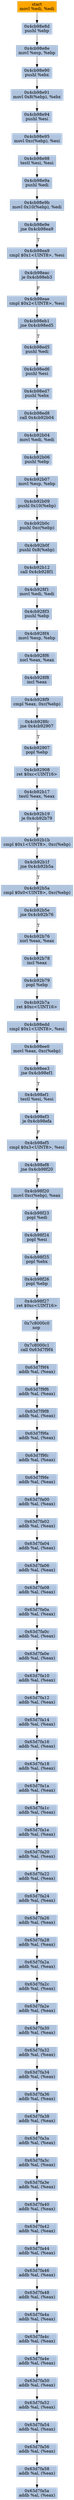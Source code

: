 digraph G {
node[shape=rectangle,style=filled,fillcolor=lightsteelblue,color=lightsteelblue]
bgcolor="transparent"
a0x4cb98e8bmovl_edi_edi[label="start\nmovl %edi, %edi",color="lightgrey",fillcolor="orange"];
a0x4cb98e8dpushl_ebp[label="0x4cb98e8d\npushl %ebp"];
a0x4cb98e8emovl_esp_ebp[label="0x4cb98e8e\nmovl %esp, %ebp"];
a0x4cb98e90pushl_ebx[label="0x4cb98e90\npushl %ebx"];
a0x4cb98e91movl_0x8ebp__ebx[label="0x4cb98e91\nmovl 0x8(%ebp), %ebx"];
a0x4cb98e94pushl_esi[label="0x4cb98e94\npushl %esi"];
a0x4cb98e95movl_0xcebp__esi[label="0x4cb98e95\nmovl 0xc(%ebp), %esi"];
a0x4cb98e98testl_esi_esi[label="0x4cb98e98\ntestl %esi, %esi"];
a0x4cb98e9apushl_edi[label="0x4cb98e9a\npushl %edi"];
a0x4cb98e9bmovl_0x10ebp__edi[label="0x4cb98e9b\nmovl 0x10(%ebp), %edi"];
a0x4cb98e9ejne_0x4cb98ea9[label="0x4cb98e9e\njne 0x4cb98ea9"];
a0x4cb98ea9cmpl_0x1UINT8_esi[label="0x4cb98ea9\ncmpl $0x1<UINT8>, %esi"];
a0x4cb98eacje_0x4cb98eb3[label="0x4cb98eac\nje 0x4cb98eb3"];
a0x4cb98eaecmpl_0x2UINT8_esi[label="0x4cb98eae\ncmpl $0x2<UINT8>, %esi"];
a0x4cb98eb1jne_0x4cb98ed5[label="0x4cb98eb1\njne 0x4cb98ed5"];
a0x4cb98ed5pushl_edi[label="0x4cb98ed5\npushl %edi"];
a0x4cb98ed6pushl_esi[label="0x4cb98ed6\npushl %esi"];
a0x4cb98ed7pushl_ebx[label="0x4cb98ed7\npushl %ebx"];
a0x4cb98ed8call_0x4cb92b04[label="0x4cb98ed8\ncall 0x4cb92b04"];
a0x4cb92b04movl_edi_edi[label="0x4cb92b04\nmovl %edi, %edi"];
a0x4cb92b06pushl_ebp[label="0x4cb92b06\npushl %ebp"];
a0x4cb92b07movl_esp_ebp[label="0x4cb92b07\nmovl %esp, %ebp"];
a0x4cb92b09pushl_0x10ebp_[label="0x4cb92b09\npushl 0x10(%ebp)"];
a0x4cb92b0cpushl_0xcebp_[label="0x4cb92b0c\npushl 0xc(%ebp)"];
a0x4cb92b0fpushl_0x8ebp_[label="0x4cb92b0f\npushl 0x8(%ebp)"];
a0x4cb92b12call_0x4cb928f1[label="0x4cb92b12\ncall 0x4cb928f1"];
a0x4cb928f1movl_edi_edi[label="0x4cb928f1\nmovl %edi, %edi"];
a0x4cb928f3pushl_ebp[label="0x4cb928f3\npushl %ebp"];
a0x4cb928f4movl_esp_ebp[label="0x4cb928f4\nmovl %esp, %ebp"];
a0x4cb928f6xorl_eax_eax[label="0x4cb928f6\nxorl %eax, %eax"];
a0x4cb928f8incl_eax[label="0x4cb928f8\nincl %eax"];
a0x4cb928f9cmpl_eax_0xcebp_[label="0x4cb928f9\ncmpl %eax, 0xc(%ebp)"];
a0x4cb928fcjne_0x4cb92907[label="0x4cb928fc\njne 0x4cb92907"];
a0x4cb92907popl_ebp[label="0x4cb92907\npopl %ebp"];
a0x4cb92908ret_0xcUINT16[label="0x4cb92908\nret $0xc<UINT16>"];
a0x4cb92b17testl_eax_eax[label="0x4cb92b17\ntestl %eax, %eax"];
a0x4cb92b19je_0x4cb92b79[label="0x4cb92b19\nje 0x4cb92b79"];
a0x4cb92b1bcmpl_0x1UINT8_0xcebp_[label="0x4cb92b1b\ncmpl $0x1<UINT8>, 0xc(%ebp)"];
a0x4cb92b1fjne_0x4cb92b5a[label="0x4cb92b1f\njne 0x4cb92b5a"];
a0x4cb92b5acmpl_0x0UINT8_0xcebp_[label="0x4cb92b5a\ncmpl $0x0<UINT8>, 0xc(%ebp)"];
a0x4cb92b5ejne_0x4cb92b76[label="0x4cb92b5e\njne 0x4cb92b76"];
a0x4cb92b76xorl_eax_eax[label="0x4cb92b76\nxorl %eax, %eax"];
a0x4cb92b78incl_eax[label="0x4cb92b78\nincl %eax"];
a0x4cb92b79popl_ebp[label="0x4cb92b79\npopl %ebp"];
a0x4cb92b7aret_0xcUINT16[label="0x4cb92b7a\nret $0xc<UINT16>"];
a0x4cb98eddcmpl_0x1UINT8_esi[label="0x4cb98edd\ncmpl $0x1<UINT8>, %esi"];
a0x4cb98ee0movl_eax_0xcebp_[label="0x4cb98ee0\nmovl %eax, 0xc(%ebp)"];
a0x4cb98ee3jne_0x4cb98ef1[label="0x4cb98ee3\njne 0x4cb98ef1"];
a0x4cb98ef1testl_esi_esi[label="0x4cb98ef1\ntestl %esi, %esi"];
a0x4cb98ef3je_0x4cb98efa[label="0x4cb98ef3\nje 0x4cb98efa"];
a0x4cb98ef5cmpl_0x3UINT8_esi[label="0x4cb98ef5\ncmpl $0x3<UINT8>, %esi"];
a0x4cb98ef8jne_0x4cb98f20[label="0x4cb98ef8\njne 0x4cb98f20"];
a0x4cb98f20movl_0xcebp__eax[label="0x4cb98f20\nmovl 0xc(%ebp), %eax"];
a0x4cb98f23popl_edi[label="0x4cb98f23\npopl %edi"];
a0x4cb98f24popl_esi[label="0x4cb98f24\npopl %esi"];
a0x4cb98f25popl_ebx[label="0x4cb98f25\npopl %ebx"];
a0x4cb98f26popl_ebp[label="0x4cb98f26\npopl %ebp"];
a0x4cb98f27ret_0xcUINT16[label="0x4cb98f27\nret $0xc<UINT16>"];
a0x7c8000c0nop_[label="0x7c8000c0\nnop "];
a0x7c8000c1call_0x63d7f9f4[label="0x7c8000c1\ncall 0x63d7f9f4"];
a0x63d7f9f4addb_al_eax_[label="0x63d7f9f4\naddb %al, (%eax)"];
a0x63d7f9f6addb_al_eax_[label="0x63d7f9f6\naddb %al, (%eax)"];
a0x63d7f9f8addb_al_eax_[label="0x63d7f9f8\naddb %al, (%eax)"];
a0x63d7f9faaddb_al_eax_[label="0x63d7f9fa\naddb %al, (%eax)"];
a0x63d7f9fcaddb_al_eax_[label="0x63d7f9fc\naddb %al, (%eax)"];
a0x63d7f9feaddb_al_eax_[label="0x63d7f9fe\naddb %al, (%eax)"];
a0x63d7fa00addb_al_eax_[label="0x63d7fa00\naddb %al, (%eax)"];
a0x63d7fa02addb_al_eax_[label="0x63d7fa02\naddb %al, (%eax)"];
a0x63d7fa04addb_al_eax_[label="0x63d7fa04\naddb %al, (%eax)"];
a0x63d7fa06addb_al_eax_[label="0x63d7fa06\naddb %al, (%eax)"];
a0x63d7fa08addb_al_eax_[label="0x63d7fa08\naddb %al, (%eax)"];
a0x63d7fa0aaddb_al_eax_[label="0x63d7fa0a\naddb %al, (%eax)"];
a0x63d7fa0caddb_al_eax_[label="0x63d7fa0c\naddb %al, (%eax)"];
a0x63d7fa0eaddb_al_eax_[label="0x63d7fa0e\naddb %al, (%eax)"];
a0x63d7fa10addb_al_eax_[label="0x63d7fa10\naddb %al, (%eax)"];
a0x63d7fa12addb_al_eax_[label="0x63d7fa12\naddb %al, (%eax)"];
a0x63d7fa14addb_al_eax_[label="0x63d7fa14\naddb %al, (%eax)"];
a0x63d7fa16addb_al_eax_[label="0x63d7fa16\naddb %al, (%eax)"];
a0x63d7fa18addb_al_eax_[label="0x63d7fa18\naddb %al, (%eax)"];
a0x63d7fa1aaddb_al_eax_[label="0x63d7fa1a\naddb %al, (%eax)"];
a0x63d7fa1caddb_al_eax_[label="0x63d7fa1c\naddb %al, (%eax)"];
a0x63d7fa1eaddb_al_eax_[label="0x63d7fa1e\naddb %al, (%eax)"];
a0x63d7fa20addb_al_eax_[label="0x63d7fa20\naddb %al, (%eax)"];
a0x63d7fa22addb_al_eax_[label="0x63d7fa22\naddb %al, (%eax)"];
a0x63d7fa24addb_al_eax_[label="0x63d7fa24\naddb %al, (%eax)"];
a0x63d7fa26addb_al_eax_[label="0x63d7fa26\naddb %al, (%eax)"];
a0x63d7fa28addb_al_eax_[label="0x63d7fa28\naddb %al, (%eax)"];
a0x63d7fa2aaddb_al_eax_[label="0x63d7fa2a\naddb %al, (%eax)"];
a0x63d7fa2caddb_al_eax_[label="0x63d7fa2c\naddb %al, (%eax)"];
a0x63d7fa2eaddb_al_eax_[label="0x63d7fa2e\naddb %al, (%eax)"];
a0x63d7fa30addb_al_eax_[label="0x63d7fa30\naddb %al, (%eax)"];
a0x63d7fa32addb_al_eax_[label="0x63d7fa32\naddb %al, (%eax)"];
a0x63d7fa34addb_al_eax_[label="0x63d7fa34\naddb %al, (%eax)"];
a0x63d7fa36addb_al_eax_[label="0x63d7fa36\naddb %al, (%eax)"];
a0x63d7fa38addb_al_eax_[label="0x63d7fa38\naddb %al, (%eax)"];
a0x63d7fa3aaddb_al_eax_[label="0x63d7fa3a\naddb %al, (%eax)"];
a0x63d7fa3caddb_al_eax_[label="0x63d7fa3c\naddb %al, (%eax)"];
a0x63d7fa3eaddb_al_eax_[label="0x63d7fa3e\naddb %al, (%eax)"];
a0x63d7fa40addb_al_eax_[label="0x63d7fa40\naddb %al, (%eax)"];
a0x63d7fa42addb_al_eax_[label="0x63d7fa42\naddb %al, (%eax)"];
a0x63d7fa44addb_al_eax_[label="0x63d7fa44\naddb %al, (%eax)"];
a0x63d7fa46addb_al_eax_[label="0x63d7fa46\naddb %al, (%eax)"];
a0x63d7fa48addb_al_eax_[label="0x63d7fa48\naddb %al, (%eax)"];
a0x63d7fa4aaddb_al_eax_[label="0x63d7fa4a\naddb %al, (%eax)"];
a0x63d7fa4caddb_al_eax_[label="0x63d7fa4c\naddb %al, (%eax)"];
a0x63d7fa4eaddb_al_eax_[label="0x63d7fa4e\naddb %al, (%eax)"];
a0x63d7fa50addb_al_eax_[label="0x63d7fa50\naddb %al, (%eax)"];
a0x63d7fa52addb_al_eax_[label="0x63d7fa52\naddb %al, (%eax)"];
a0x63d7fa54addb_al_eax_[label="0x63d7fa54\naddb %al, (%eax)"];
a0x63d7fa56addb_al_eax_[label="0x63d7fa56\naddb %al, (%eax)"];
a0x63d7fa58addb_al_eax_[label="0x63d7fa58\naddb %al, (%eax)"];
a0x63d7fa5aaddb_al_eax_[label="0x63d7fa5a\naddb %al, (%eax)"];
a0x4cb98e8bmovl_edi_edi -> a0x4cb98e8dpushl_ebp [color="#000000"];
a0x4cb98e8dpushl_ebp -> a0x4cb98e8emovl_esp_ebp [color="#000000"];
a0x4cb98e8emovl_esp_ebp -> a0x4cb98e90pushl_ebx [color="#000000"];
a0x4cb98e90pushl_ebx -> a0x4cb98e91movl_0x8ebp__ebx [color="#000000"];
a0x4cb98e91movl_0x8ebp__ebx -> a0x4cb98e94pushl_esi [color="#000000"];
a0x4cb98e94pushl_esi -> a0x4cb98e95movl_0xcebp__esi [color="#000000"];
a0x4cb98e95movl_0xcebp__esi -> a0x4cb98e98testl_esi_esi [color="#000000"];
a0x4cb98e98testl_esi_esi -> a0x4cb98e9apushl_edi [color="#000000"];
a0x4cb98e9apushl_edi -> a0x4cb98e9bmovl_0x10ebp__edi [color="#000000"];
a0x4cb98e9bmovl_0x10ebp__edi -> a0x4cb98e9ejne_0x4cb98ea9 [color="#000000"];
a0x4cb98e9ejne_0x4cb98ea9 -> a0x4cb98ea9cmpl_0x1UINT8_esi [color="#000000",label="T"];
a0x4cb98ea9cmpl_0x1UINT8_esi -> a0x4cb98eacje_0x4cb98eb3 [color="#000000"];
a0x4cb98eacje_0x4cb98eb3 -> a0x4cb98eaecmpl_0x2UINT8_esi [color="#000000",label="F"];
a0x4cb98eaecmpl_0x2UINT8_esi -> a0x4cb98eb1jne_0x4cb98ed5 [color="#000000"];
a0x4cb98eb1jne_0x4cb98ed5 -> a0x4cb98ed5pushl_edi [color="#000000",label="T"];
a0x4cb98ed5pushl_edi -> a0x4cb98ed6pushl_esi [color="#000000"];
a0x4cb98ed6pushl_esi -> a0x4cb98ed7pushl_ebx [color="#000000"];
a0x4cb98ed7pushl_ebx -> a0x4cb98ed8call_0x4cb92b04 [color="#000000"];
a0x4cb98ed8call_0x4cb92b04 -> a0x4cb92b04movl_edi_edi [color="#000000"];
a0x4cb92b04movl_edi_edi -> a0x4cb92b06pushl_ebp [color="#000000"];
a0x4cb92b06pushl_ebp -> a0x4cb92b07movl_esp_ebp [color="#000000"];
a0x4cb92b07movl_esp_ebp -> a0x4cb92b09pushl_0x10ebp_ [color="#000000"];
a0x4cb92b09pushl_0x10ebp_ -> a0x4cb92b0cpushl_0xcebp_ [color="#000000"];
a0x4cb92b0cpushl_0xcebp_ -> a0x4cb92b0fpushl_0x8ebp_ [color="#000000"];
a0x4cb92b0fpushl_0x8ebp_ -> a0x4cb92b12call_0x4cb928f1 [color="#000000"];
a0x4cb92b12call_0x4cb928f1 -> a0x4cb928f1movl_edi_edi [color="#000000"];
a0x4cb928f1movl_edi_edi -> a0x4cb928f3pushl_ebp [color="#000000"];
a0x4cb928f3pushl_ebp -> a0x4cb928f4movl_esp_ebp [color="#000000"];
a0x4cb928f4movl_esp_ebp -> a0x4cb928f6xorl_eax_eax [color="#000000"];
a0x4cb928f6xorl_eax_eax -> a0x4cb928f8incl_eax [color="#000000"];
a0x4cb928f8incl_eax -> a0x4cb928f9cmpl_eax_0xcebp_ [color="#000000"];
a0x4cb928f9cmpl_eax_0xcebp_ -> a0x4cb928fcjne_0x4cb92907 [color="#000000"];
a0x4cb928fcjne_0x4cb92907 -> a0x4cb92907popl_ebp [color="#000000",label="T"];
a0x4cb92907popl_ebp -> a0x4cb92908ret_0xcUINT16 [color="#000000"];
a0x4cb92908ret_0xcUINT16 -> a0x4cb92b17testl_eax_eax [color="#000000"];
a0x4cb92b17testl_eax_eax -> a0x4cb92b19je_0x4cb92b79 [color="#000000"];
a0x4cb92b19je_0x4cb92b79 -> a0x4cb92b1bcmpl_0x1UINT8_0xcebp_ [color="#000000",label="F"];
a0x4cb92b1bcmpl_0x1UINT8_0xcebp_ -> a0x4cb92b1fjne_0x4cb92b5a [color="#000000"];
a0x4cb92b1fjne_0x4cb92b5a -> a0x4cb92b5acmpl_0x0UINT8_0xcebp_ [color="#000000",label="T"];
a0x4cb92b5acmpl_0x0UINT8_0xcebp_ -> a0x4cb92b5ejne_0x4cb92b76 [color="#000000"];
a0x4cb92b5ejne_0x4cb92b76 -> a0x4cb92b76xorl_eax_eax [color="#000000",label="T"];
a0x4cb92b76xorl_eax_eax -> a0x4cb92b78incl_eax [color="#000000"];
a0x4cb92b78incl_eax -> a0x4cb92b79popl_ebp [color="#000000"];
a0x4cb92b79popl_ebp -> a0x4cb92b7aret_0xcUINT16 [color="#000000"];
a0x4cb92b7aret_0xcUINT16 -> a0x4cb98eddcmpl_0x1UINT8_esi [color="#000000"];
a0x4cb98eddcmpl_0x1UINT8_esi -> a0x4cb98ee0movl_eax_0xcebp_ [color="#000000"];
a0x4cb98ee0movl_eax_0xcebp_ -> a0x4cb98ee3jne_0x4cb98ef1 [color="#000000"];
a0x4cb98ee3jne_0x4cb98ef1 -> a0x4cb98ef1testl_esi_esi [color="#000000",label="T"];
a0x4cb98ef1testl_esi_esi -> a0x4cb98ef3je_0x4cb98efa [color="#000000"];
a0x4cb98ef3je_0x4cb98efa -> a0x4cb98ef5cmpl_0x3UINT8_esi [color="#000000",label="F"];
a0x4cb98ef5cmpl_0x3UINT8_esi -> a0x4cb98ef8jne_0x4cb98f20 [color="#000000"];
a0x4cb98ef8jne_0x4cb98f20 -> a0x4cb98f20movl_0xcebp__eax [color="#000000",label="T"];
a0x4cb98f20movl_0xcebp__eax -> a0x4cb98f23popl_edi [color="#000000"];
a0x4cb98f23popl_edi -> a0x4cb98f24popl_esi [color="#000000"];
a0x4cb98f24popl_esi -> a0x4cb98f25popl_ebx [color="#000000"];
a0x4cb98f25popl_ebx -> a0x4cb98f26popl_ebp [color="#000000"];
a0x4cb98f26popl_ebp -> a0x4cb98f27ret_0xcUINT16 [color="#000000"];
a0x4cb98f27ret_0xcUINT16 -> a0x7c8000c0nop_ [color="#000000"];
a0x7c8000c0nop_ -> a0x7c8000c1call_0x63d7f9f4 [color="#000000"];
a0x7c8000c1call_0x63d7f9f4 -> a0x63d7f9f4addb_al_eax_ [color="#000000"];
a0x63d7f9f4addb_al_eax_ -> a0x63d7f9f6addb_al_eax_ [color="#000000"];
a0x63d7f9f6addb_al_eax_ -> a0x63d7f9f8addb_al_eax_ [color="#000000"];
a0x63d7f9f8addb_al_eax_ -> a0x63d7f9faaddb_al_eax_ [color="#000000"];
a0x63d7f9faaddb_al_eax_ -> a0x63d7f9fcaddb_al_eax_ [color="#000000"];
a0x63d7f9fcaddb_al_eax_ -> a0x63d7f9feaddb_al_eax_ [color="#000000"];
a0x63d7f9feaddb_al_eax_ -> a0x63d7fa00addb_al_eax_ [color="#000000"];
a0x63d7fa00addb_al_eax_ -> a0x63d7fa02addb_al_eax_ [color="#000000"];
a0x63d7fa02addb_al_eax_ -> a0x63d7fa04addb_al_eax_ [color="#000000"];
a0x63d7fa04addb_al_eax_ -> a0x63d7fa06addb_al_eax_ [color="#000000"];
a0x63d7fa06addb_al_eax_ -> a0x63d7fa08addb_al_eax_ [color="#000000"];
a0x63d7fa08addb_al_eax_ -> a0x63d7fa0aaddb_al_eax_ [color="#000000"];
a0x63d7fa0aaddb_al_eax_ -> a0x63d7fa0caddb_al_eax_ [color="#000000"];
a0x63d7fa0caddb_al_eax_ -> a0x63d7fa0eaddb_al_eax_ [color="#000000"];
a0x63d7fa0eaddb_al_eax_ -> a0x63d7fa10addb_al_eax_ [color="#000000"];
a0x63d7fa10addb_al_eax_ -> a0x63d7fa12addb_al_eax_ [color="#000000"];
a0x63d7fa12addb_al_eax_ -> a0x63d7fa14addb_al_eax_ [color="#000000"];
a0x63d7fa14addb_al_eax_ -> a0x63d7fa16addb_al_eax_ [color="#000000"];
a0x63d7fa16addb_al_eax_ -> a0x63d7fa18addb_al_eax_ [color="#000000"];
a0x63d7fa18addb_al_eax_ -> a0x63d7fa1aaddb_al_eax_ [color="#000000"];
a0x63d7fa1aaddb_al_eax_ -> a0x63d7fa1caddb_al_eax_ [color="#000000"];
a0x63d7fa1caddb_al_eax_ -> a0x63d7fa1eaddb_al_eax_ [color="#000000"];
a0x63d7fa1eaddb_al_eax_ -> a0x63d7fa20addb_al_eax_ [color="#000000"];
a0x63d7fa20addb_al_eax_ -> a0x63d7fa22addb_al_eax_ [color="#000000"];
a0x63d7fa22addb_al_eax_ -> a0x63d7fa24addb_al_eax_ [color="#000000"];
a0x63d7fa24addb_al_eax_ -> a0x63d7fa26addb_al_eax_ [color="#000000"];
a0x63d7fa26addb_al_eax_ -> a0x63d7fa28addb_al_eax_ [color="#000000"];
a0x63d7fa28addb_al_eax_ -> a0x63d7fa2aaddb_al_eax_ [color="#000000"];
a0x63d7fa2aaddb_al_eax_ -> a0x63d7fa2caddb_al_eax_ [color="#000000"];
a0x63d7fa2caddb_al_eax_ -> a0x63d7fa2eaddb_al_eax_ [color="#000000"];
a0x63d7fa2eaddb_al_eax_ -> a0x63d7fa30addb_al_eax_ [color="#000000"];
a0x63d7fa30addb_al_eax_ -> a0x63d7fa32addb_al_eax_ [color="#000000"];
a0x63d7fa32addb_al_eax_ -> a0x63d7fa34addb_al_eax_ [color="#000000"];
a0x63d7fa34addb_al_eax_ -> a0x63d7fa36addb_al_eax_ [color="#000000"];
a0x63d7fa36addb_al_eax_ -> a0x63d7fa38addb_al_eax_ [color="#000000"];
a0x63d7fa38addb_al_eax_ -> a0x63d7fa3aaddb_al_eax_ [color="#000000"];
a0x63d7fa3aaddb_al_eax_ -> a0x63d7fa3caddb_al_eax_ [color="#000000"];
a0x63d7fa3caddb_al_eax_ -> a0x63d7fa3eaddb_al_eax_ [color="#000000"];
a0x63d7fa3eaddb_al_eax_ -> a0x63d7fa40addb_al_eax_ [color="#000000"];
a0x63d7fa40addb_al_eax_ -> a0x63d7fa42addb_al_eax_ [color="#000000"];
a0x63d7fa42addb_al_eax_ -> a0x63d7fa44addb_al_eax_ [color="#000000"];
a0x63d7fa44addb_al_eax_ -> a0x63d7fa46addb_al_eax_ [color="#000000"];
a0x63d7fa46addb_al_eax_ -> a0x63d7fa48addb_al_eax_ [color="#000000"];
a0x63d7fa48addb_al_eax_ -> a0x63d7fa4aaddb_al_eax_ [color="#000000"];
a0x63d7fa4aaddb_al_eax_ -> a0x63d7fa4caddb_al_eax_ [color="#000000"];
a0x63d7fa4caddb_al_eax_ -> a0x63d7fa4eaddb_al_eax_ [color="#000000"];
a0x63d7fa4eaddb_al_eax_ -> a0x63d7fa50addb_al_eax_ [color="#000000"];
a0x63d7fa50addb_al_eax_ -> a0x63d7fa52addb_al_eax_ [color="#000000"];
a0x63d7fa52addb_al_eax_ -> a0x63d7fa54addb_al_eax_ [color="#000000"];
a0x63d7fa54addb_al_eax_ -> a0x63d7fa56addb_al_eax_ [color="#000000"];
a0x63d7fa56addb_al_eax_ -> a0x63d7fa58addb_al_eax_ [color="#000000"];
a0x63d7fa58addb_al_eax_ -> a0x63d7fa5aaddb_al_eax_ [color="#000000"];
}
